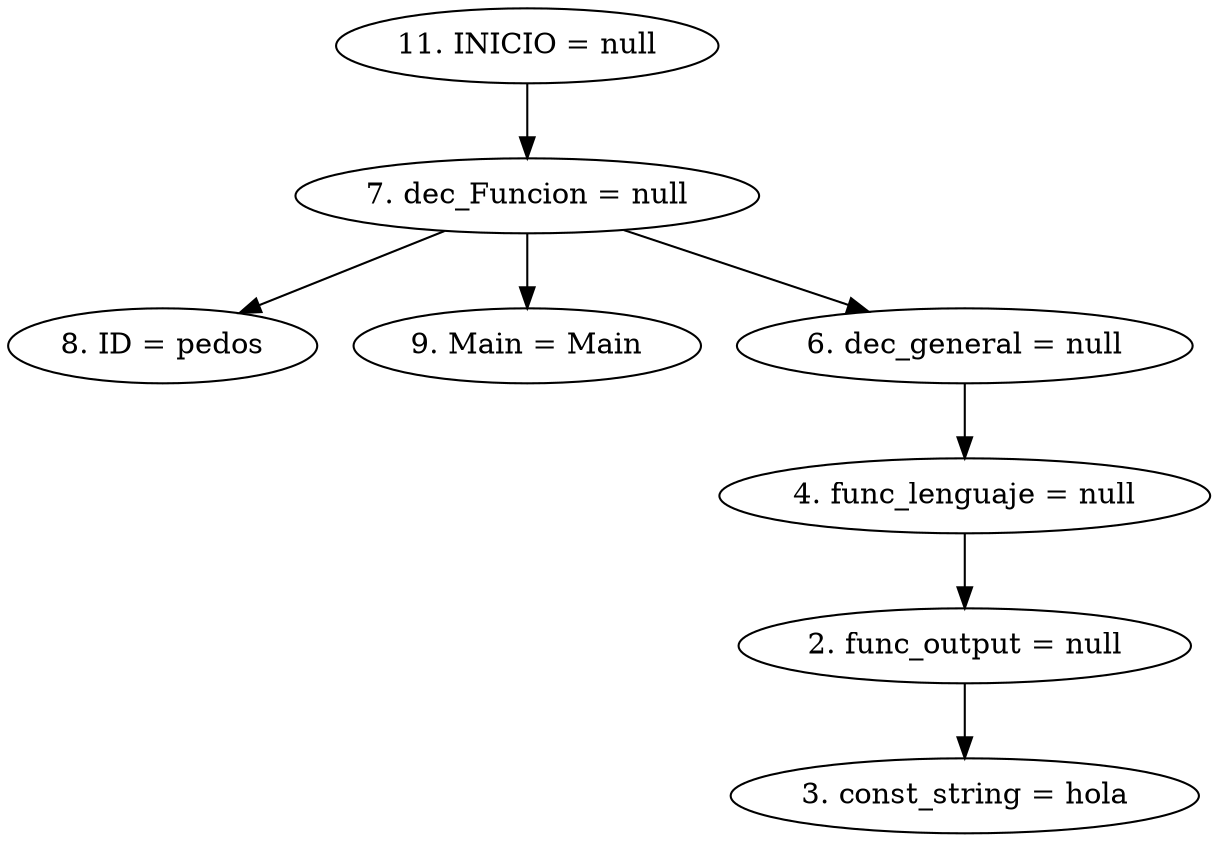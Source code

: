 digraph G {
"11. INICIO = null"->"7. dec_Funcion = null"
"7. dec_Funcion = null"->"8. ID = pedos"
"7. dec_Funcion = null"->"9. Main = Main"
"7. dec_Funcion = null"->"6. dec_general = null"
"6. dec_general = null"->"4. func_lenguaje = null"
"4. func_lenguaje = null"->"2. func_output = null"
"2. func_output = null"->"3. const_string = hola"


}
